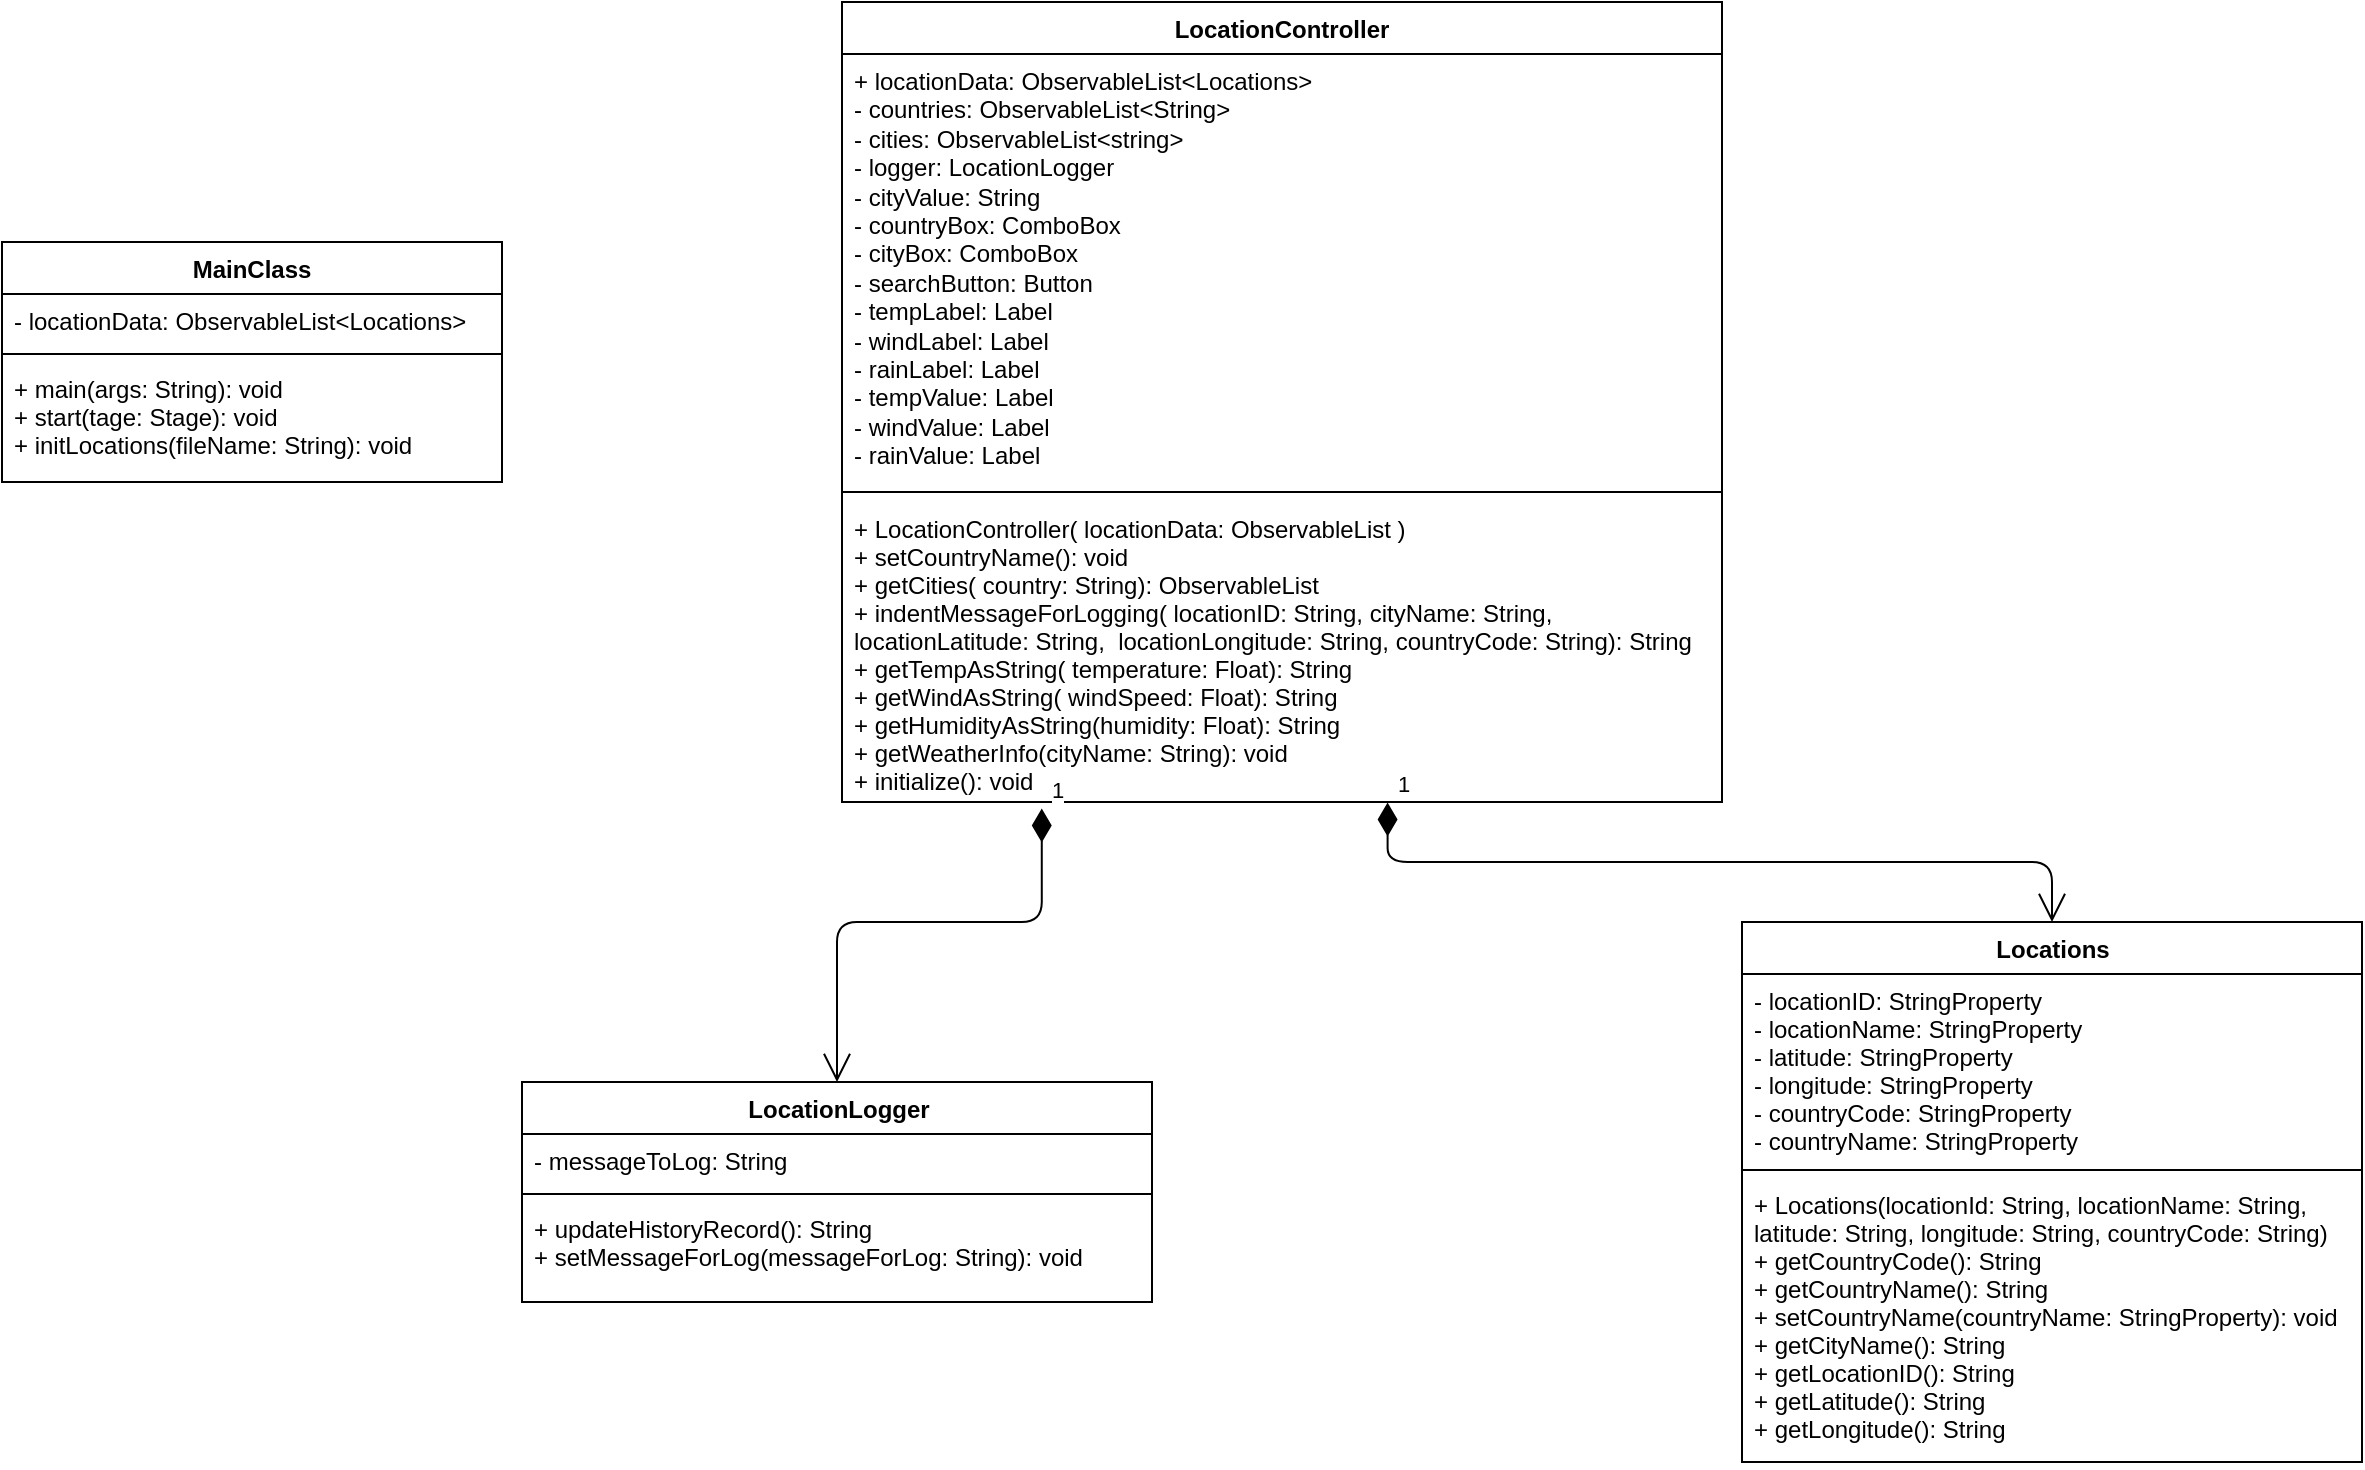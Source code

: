 <mxfile version="14.1.8" type="device"><diagram name="Page-1" id="c4acf3e9-155e-7222-9cf6-157b1a14988f"><mxGraphModel dx="1327" dy="829" grid="1" gridSize="10" guides="1" tooltips="1" connect="1" arrows="1" fold="1" page="1" pageScale="1" pageWidth="850" pageHeight="1100" background="#ffffff" math="0" shadow="0"><root><mxCell id="0"/><mxCell id="1" parent="0"/><mxCell id="JcITjRYka-MNXcLLG4V6-1" value="MainClass" style="swimlane;fontStyle=1;align=center;verticalAlign=top;childLayout=stackLayout;horizontal=1;startSize=26;horizontalStack=0;resizeParent=1;resizeParentMax=0;resizeLast=0;collapsible=1;marginBottom=0;" vertex="1" parent="1"><mxGeometry x="200" y="380" width="250" height="120" as="geometry"><mxRectangle x="250" y="220" width="100" height="26" as="alternateBounds"/></mxGeometry></mxCell><mxCell id="JcITjRYka-MNXcLLG4V6-2" value="- locationData: ObservableList&lt;Locations&gt;" style="text;strokeColor=none;fillColor=none;align=left;verticalAlign=top;spacingLeft=4;spacingRight=4;overflow=hidden;rotatable=0;points=[[0,0.5],[1,0.5]];portConstraint=eastwest;" vertex="1" parent="JcITjRYka-MNXcLLG4V6-1"><mxGeometry y="26" width="250" height="26" as="geometry"/></mxCell><mxCell id="JcITjRYka-MNXcLLG4V6-3" value="" style="line;strokeWidth=1;fillColor=none;align=left;verticalAlign=middle;spacingTop=-1;spacingLeft=3;spacingRight=3;rotatable=0;labelPosition=right;points=[];portConstraint=eastwest;" vertex="1" parent="JcITjRYka-MNXcLLG4V6-1"><mxGeometry y="52" width="250" height="8" as="geometry"/></mxCell><mxCell id="JcITjRYka-MNXcLLG4V6-4" value="+ main(args: String): void&#10;+ start(tage: Stage): void&#10;+ initLocations(fileName: String): void&#10;" style="text;strokeColor=none;fillColor=none;align=left;verticalAlign=top;spacingLeft=4;spacingRight=4;overflow=hidden;rotatable=0;points=[[0,0.5],[1,0.5]];portConstraint=eastwest;" vertex="1" parent="JcITjRYka-MNXcLLG4V6-1"><mxGeometry y="60" width="250" height="60" as="geometry"/></mxCell><mxCell id="JcITjRYka-MNXcLLG4V6-5" value="LocationController" style="swimlane;fontStyle=1;align=center;verticalAlign=top;childLayout=stackLayout;horizontal=1;startSize=26;horizontalStack=0;resizeParent=1;resizeParentMax=0;resizeLast=0;collapsible=1;marginBottom=0;" vertex="1" parent="1"><mxGeometry x="620" y="260" width="440" height="400" as="geometry"/></mxCell><mxCell id="JcITjRYka-MNXcLLG4V6-6" value="+ locationData: ObservableList&amp;lt;Locations&amp;gt;&lt;br&gt;- countries: ObservableList&amp;lt;String&amp;gt;&lt;br&gt;- cities: ObservableList&amp;lt;string&amp;gt;&lt;br&gt;- logger: LocationLogger&lt;br&gt;- cityValue: String&lt;br&gt;- countryBox: ComboBox&lt;br&gt;- cityBox: ComboBox&amp;nbsp;&lt;br&gt;- searchButton: Button&lt;br&gt;- tempLabel: Label&lt;br&gt;- windLabel: Label&lt;br&gt;- rainLabel: Label&lt;br&gt;- tempValue: Label&lt;br&gt;- windValue: Label&lt;br&gt;- rainValue: Label&lt;br&gt;" style="text;strokeColor=none;fillColor=none;align=left;verticalAlign=top;spacingLeft=4;spacingRight=4;overflow=hidden;rotatable=0;points=[[0,0.5],[1,0.5]];portConstraint=eastwest;fontStyle=0;html=1;" vertex="1" parent="JcITjRYka-MNXcLLG4V6-5"><mxGeometry y="26" width="440" height="214" as="geometry"/></mxCell><mxCell id="JcITjRYka-MNXcLLG4V6-7" value="" style="line;strokeWidth=1;fillColor=none;align=left;verticalAlign=middle;spacingTop=-1;spacingLeft=3;spacingRight=3;rotatable=0;labelPosition=right;points=[];portConstraint=eastwest;" vertex="1" parent="JcITjRYka-MNXcLLG4V6-5"><mxGeometry y="240" width="440" height="10" as="geometry"/></mxCell><mxCell id="JcITjRYka-MNXcLLG4V6-8" value="+ LocationController( locationData: ObservableList )&#10;+ setCountryName(): void&#10;+ getCities( country: String): ObservableList&#10;+ indentMessageForLogging( locationID: String, cityName: String, &#10;locationLatitude: String,  locationLongitude: String, countryCode: String): String&#10;+ getTempAsString( temperature: Float): String&#10;+ getWindAsString( windSpeed: Float): String&#10;+ getHumidityAsString(humidity: Float): String&#10;+ getWeatherInfo(cityName: String): void&#10;+ initialize(): void&#10;&#10;" style="text;strokeColor=none;fillColor=none;align=left;verticalAlign=top;spacingLeft=4;spacingRight=4;overflow=hidden;rotatable=0;points=[[0,0.5],[1,0.5]];portConstraint=eastwest;" vertex="1" parent="JcITjRYka-MNXcLLG4V6-5"><mxGeometry y="250" width="440" height="150" as="geometry"/></mxCell><mxCell id="JcITjRYka-MNXcLLG4V6-26" value="Locations" style="swimlane;fontStyle=1;align=center;verticalAlign=top;childLayout=stackLayout;horizontal=1;startSize=26;horizontalStack=0;resizeParent=1;resizeParentMax=0;resizeLast=0;collapsible=1;marginBottom=0;html=1;" vertex="1" parent="1"><mxGeometry x="1070" y="720" width="310" height="270" as="geometry"/></mxCell><mxCell id="JcITjRYka-MNXcLLG4V6-27" value="- locationID: StringProperty&#10;- locationName: StringProperty&#10;- latitude: StringProperty&#10;- longitude: StringProperty&#10;- countryCode: StringProperty&#10;- countryName: StringProperty" style="text;strokeColor=none;fillColor=none;align=left;verticalAlign=top;spacingLeft=4;spacingRight=4;overflow=hidden;rotatable=0;points=[[0,0.5],[1,0.5]];portConstraint=eastwest;" vertex="1" parent="JcITjRYka-MNXcLLG4V6-26"><mxGeometry y="26" width="310" height="94" as="geometry"/></mxCell><mxCell id="JcITjRYka-MNXcLLG4V6-28" value="" style="line;strokeWidth=1;fillColor=none;align=left;verticalAlign=middle;spacingTop=-1;spacingLeft=3;spacingRight=3;rotatable=0;labelPosition=right;points=[];portConstraint=eastwest;" vertex="1" parent="JcITjRYka-MNXcLLG4V6-26"><mxGeometry y="120" width="310" height="8" as="geometry"/></mxCell><mxCell id="JcITjRYka-MNXcLLG4V6-29" value="+ Locations(locationId: String, locationName: String,&#10;latitude: String, longitude: String, countryCode: String)&#10;+ getCountryCode(): String&#10;+ getCountryName(): String&#10;+ setCountryName(countryName: StringProperty): void&#10;+ getCityName(): String&#10;+ getLocationID(): String&#10;+ getLatitude(): String&#10;+ getLongitude(): String&#10;&#10;" style="text;strokeColor=none;fillColor=none;align=left;verticalAlign=top;spacingLeft=4;spacingRight=4;overflow=hidden;rotatable=0;points=[[0,0.5],[1,0.5]];portConstraint=eastwest;" vertex="1" parent="JcITjRYka-MNXcLLG4V6-26"><mxGeometry y="128" width="310" height="142" as="geometry"/></mxCell><mxCell id="JcITjRYka-MNXcLLG4V6-30" value="LocationLogger" style="swimlane;fontStyle=1;align=center;verticalAlign=top;childLayout=stackLayout;horizontal=1;startSize=26;horizontalStack=0;resizeParent=1;resizeParentMax=0;resizeLast=0;collapsible=1;marginBottom=0;html=1;" vertex="1" parent="1"><mxGeometry x="460" y="800" width="315" height="110" as="geometry"/></mxCell><mxCell id="JcITjRYka-MNXcLLG4V6-31" value="- messageToLog: String" style="text;strokeColor=none;fillColor=none;align=left;verticalAlign=top;spacingLeft=4;spacingRight=4;overflow=hidden;rotatable=0;points=[[0,0.5],[1,0.5]];portConstraint=eastwest;" vertex="1" parent="JcITjRYka-MNXcLLG4V6-30"><mxGeometry y="26" width="315" height="26" as="geometry"/></mxCell><mxCell id="JcITjRYka-MNXcLLG4V6-32" value="" style="line;strokeWidth=1;fillColor=none;align=left;verticalAlign=middle;spacingTop=-1;spacingLeft=3;spacingRight=3;rotatable=0;labelPosition=right;points=[];portConstraint=eastwest;" vertex="1" parent="JcITjRYka-MNXcLLG4V6-30"><mxGeometry y="52" width="315" height="8" as="geometry"/></mxCell><mxCell id="JcITjRYka-MNXcLLG4V6-33" value="+ updateHistoryRecord(): String&#10;+ setMessageForLog(messageForLog: String): void" style="text;strokeColor=none;fillColor=none;align=left;verticalAlign=top;spacingLeft=4;spacingRight=4;overflow=hidden;rotatable=0;points=[[0,0.5],[1,0.5]];portConstraint=eastwest;" vertex="1" parent="JcITjRYka-MNXcLLG4V6-30"><mxGeometry y="60" width="315" height="50" as="geometry"/></mxCell><mxCell id="JcITjRYka-MNXcLLG4V6-36" value="1" style="endArrow=open;html=1;endSize=12;startArrow=diamondThin;startSize=14;startFill=1;edgeStyle=orthogonalEdgeStyle;align=left;verticalAlign=bottom;entryX=0.5;entryY=0;entryDx=0;entryDy=0;exitX=0.227;exitY=1.022;exitDx=0;exitDy=0;exitPerimeter=0;" edge="1" parent="1" source="JcITjRYka-MNXcLLG4V6-8" target="JcITjRYka-MNXcLLG4V6-30"><mxGeometry x="-1" y="3" relative="1" as="geometry"><mxPoint x="640" y="680" as="sourcePoint"/><mxPoint x="440" y="600" as="targetPoint"/><Array as="points"><mxPoint x="720" y="720"/><mxPoint x="618" y="720"/></Array></mxGeometry></mxCell><mxCell id="JcITjRYka-MNXcLLG4V6-37" value="1" style="endArrow=open;html=1;endSize=12;startArrow=diamondThin;startSize=14;startFill=1;edgeStyle=orthogonalEdgeStyle;align=left;verticalAlign=bottom;entryX=0.5;entryY=0;entryDx=0;entryDy=0;exitX=0.62;exitY=1.002;exitDx=0;exitDy=0;exitPerimeter=0;" edge="1" parent="1" source="JcITjRYka-MNXcLLG4V6-8" target="JcITjRYka-MNXcLLG4V6-26"><mxGeometry x="-1" y="3" relative="1" as="geometry"><mxPoint x="830" y="680" as="sourcePoint"/><mxPoint x="990" y="680" as="targetPoint"/></mxGeometry></mxCell></root></mxGraphModel></diagram></mxfile>